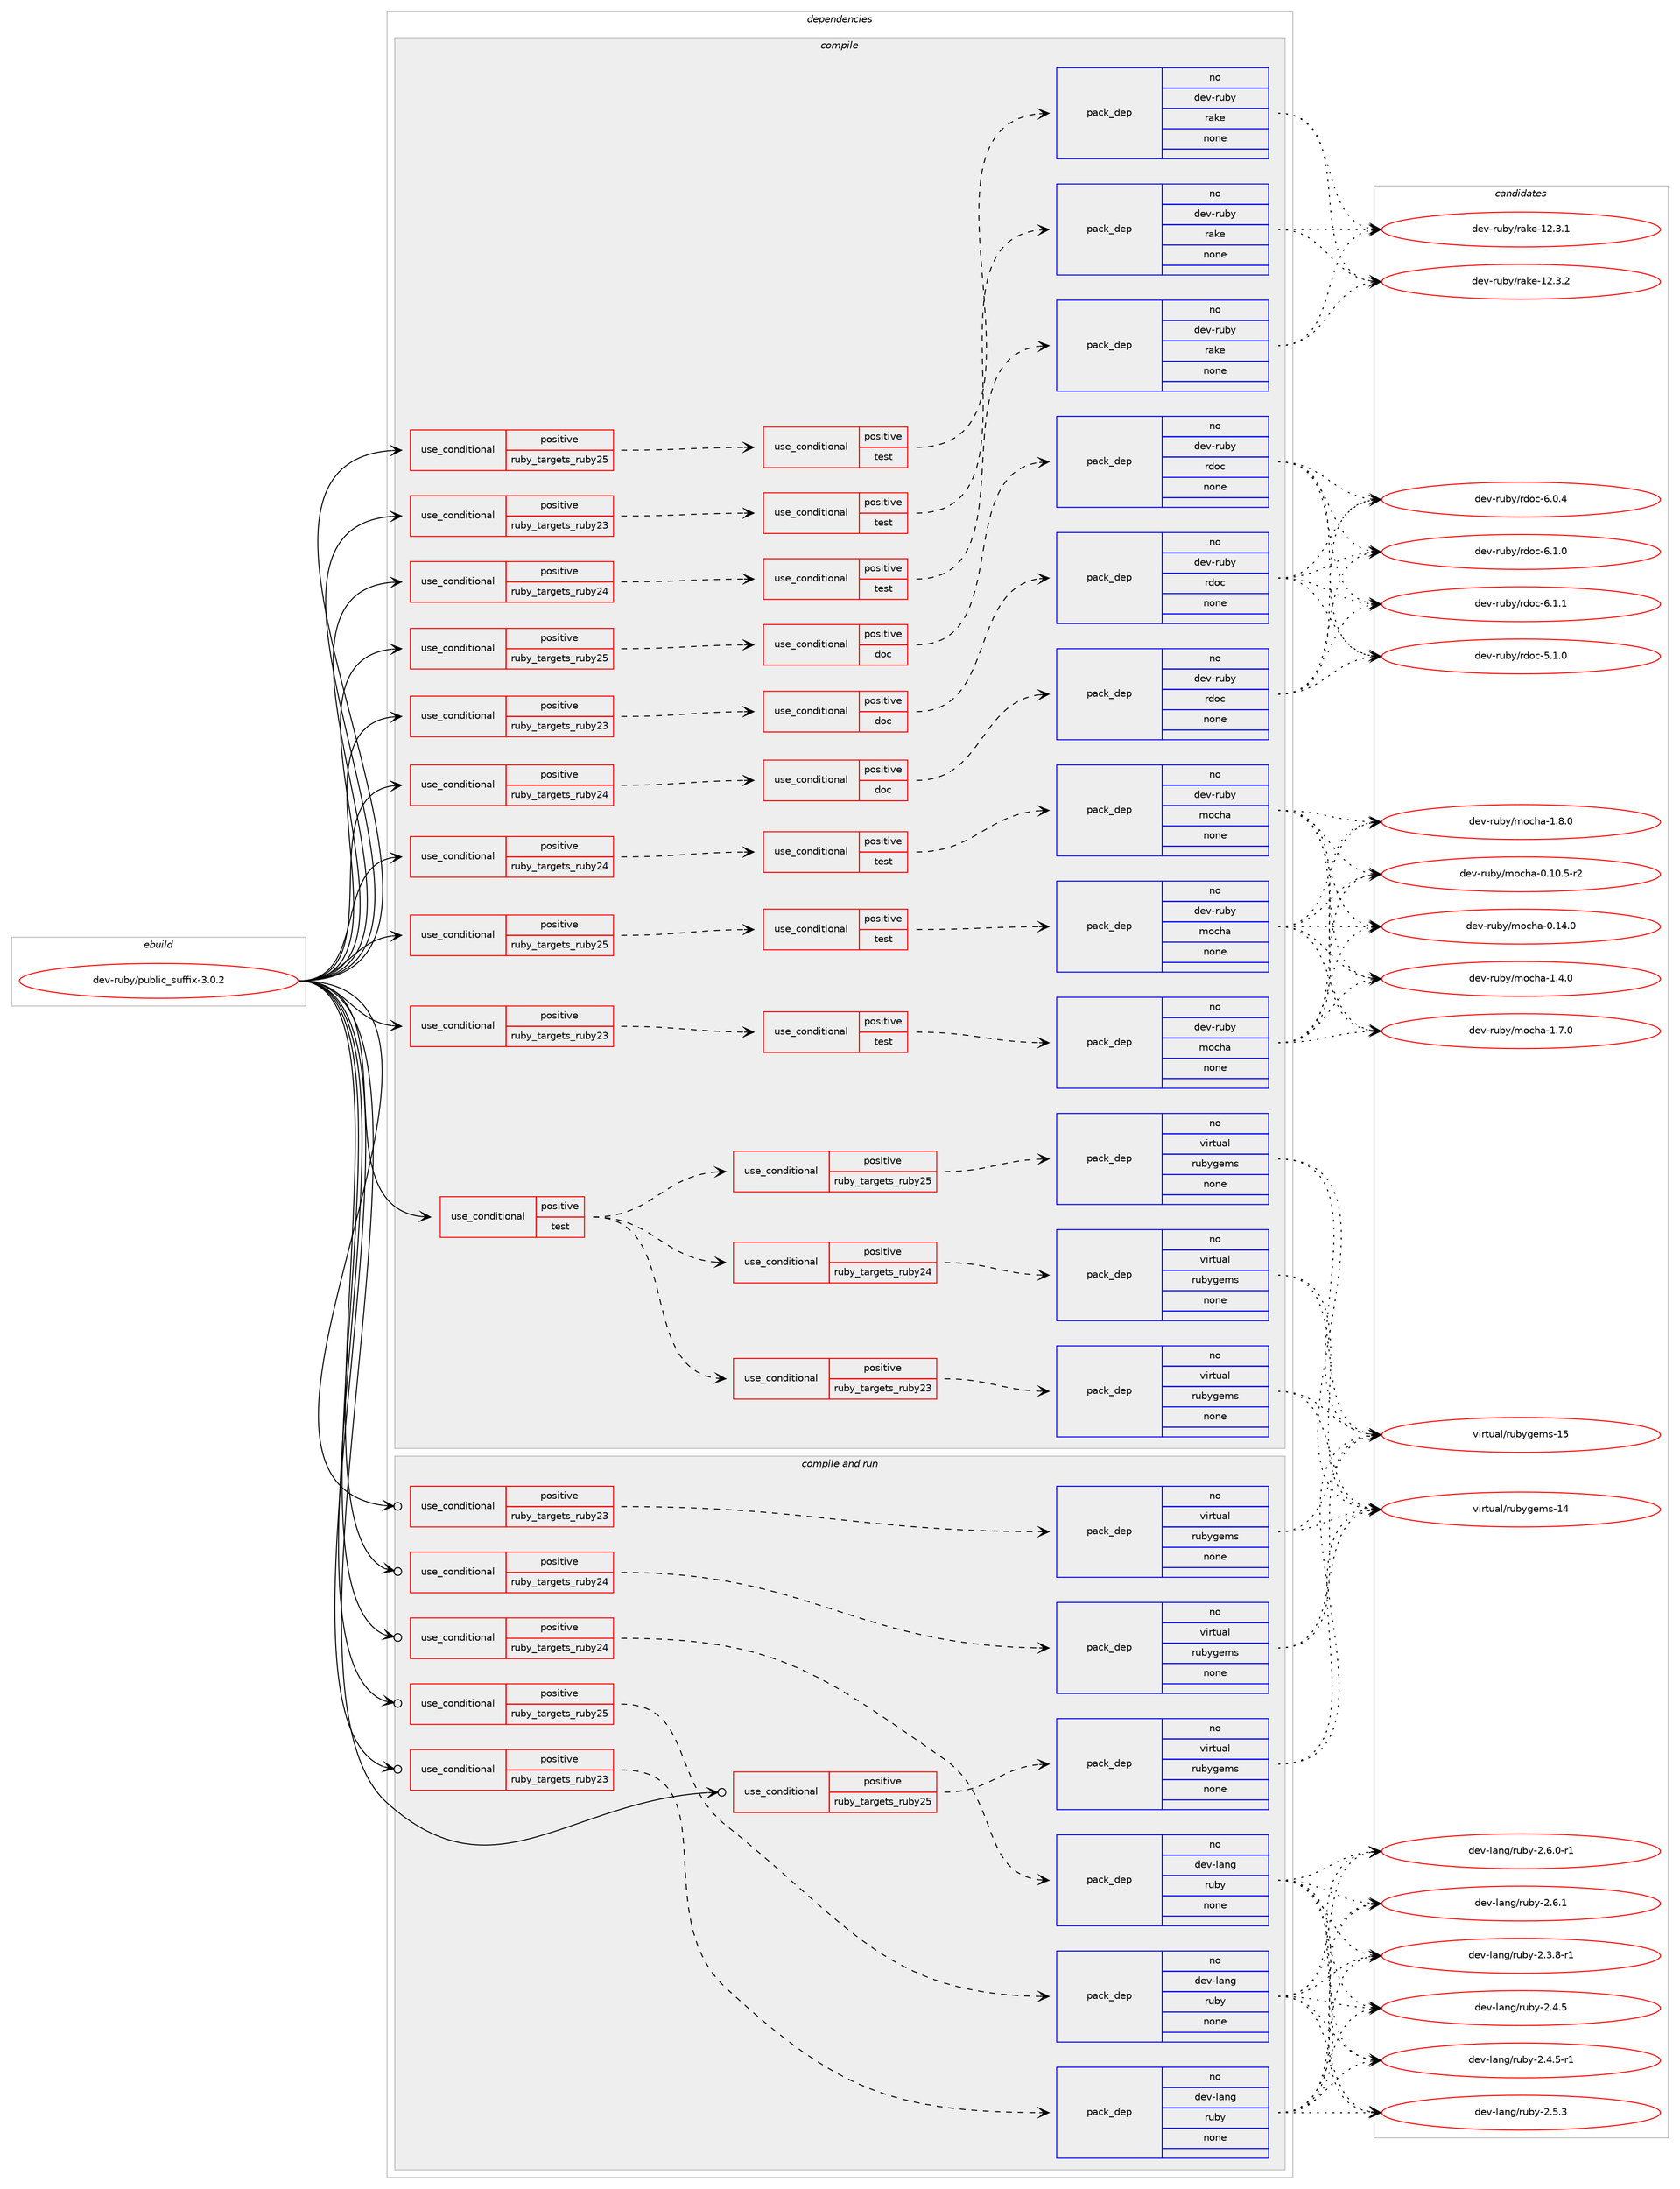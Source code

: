 digraph prolog {

# *************
# Graph options
# *************

newrank=true;
concentrate=true;
compound=true;
graph [rankdir=LR,fontname=Helvetica,fontsize=10,ranksep=1.5];#, ranksep=2.5, nodesep=0.2];
edge  [arrowhead=vee];
node  [fontname=Helvetica,fontsize=10];

# **********
# The ebuild
# **********

subgraph cluster_leftcol {
color=gray;
rank=same;
label=<<i>ebuild</i>>;
id [label="dev-ruby/public_suffix-3.0.2", color=red, width=4, href="../dev-ruby/public_suffix-3.0.2.svg"];
}

# ****************
# The dependencies
# ****************

subgraph cluster_midcol {
color=gray;
label=<<i>dependencies</i>>;
subgraph cluster_compile {
fillcolor="#eeeeee";
style=filled;
label=<<i>compile</i>>;
subgraph cond409983 {
dependency1512632 [label=<<TABLE BORDER="0" CELLBORDER="1" CELLSPACING="0" CELLPADDING="4"><TR><TD ROWSPAN="3" CELLPADDING="10">use_conditional</TD></TR><TR><TD>positive</TD></TR><TR><TD>ruby_targets_ruby23</TD></TR></TABLE>>, shape=none, color=red];
subgraph cond409984 {
dependency1512633 [label=<<TABLE BORDER="0" CELLBORDER="1" CELLSPACING="0" CELLPADDING="4"><TR><TD ROWSPAN="3" CELLPADDING="10">use_conditional</TD></TR><TR><TD>positive</TD></TR><TR><TD>doc</TD></TR></TABLE>>, shape=none, color=red];
subgraph pack1079143 {
dependency1512634 [label=<<TABLE BORDER="0" CELLBORDER="1" CELLSPACING="0" CELLPADDING="4" WIDTH="220"><TR><TD ROWSPAN="6" CELLPADDING="30">pack_dep</TD></TR><TR><TD WIDTH="110">no</TD></TR><TR><TD>dev-ruby</TD></TR><TR><TD>rdoc</TD></TR><TR><TD>none</TD></TR><TR><TD></TD></TR></TABLE>>, shape=none, color=blue];
}
dependency1512633:e -> dependency1512634:w [weight=20,style="dashed",arrowhead="vee"];
}
dependency1512632:e -> dependency1512633:w [weight=20,style="dashed",arrowhead="vee"];
}
id:e -> dependency1512632:w [weight=20,style="solid",arrowhead="vee"];
subgraph cond409985 {
dependency1512635 [label=<<TABLE BORDER="0" CELLBORDER="1" CELLSPACING="0" CELLPADDING="4"><TR><TD ROWSPAN="3" CELLPADDING="10">use_conditional</TD></TR><TR><TD>positive</TD></TR><TR><TD>ruby_targets_ruby23</TD></TR></TABLE>>, shape=none, color=red];
subgraph cond409986 {
dependency1512636 [label=<<TABLE BORDER="0" CELLBORDER="1" CELLSPACING="0" CELLPADDING="4"><TR><TD ROWSPAN="3" CELLPADDING="10">use_conditional</TD></TR><TR><TD>positive</TD></TR><TR><TD>test</TD></TR></TABLE>>, shape=none, color=red];
subgraph pack1079144 {
dependency1512637 [label=<<TABLE BORDER="0" CELLBORDER="1" CELLSPACING="0" CELLPADDING="4" WIDTH="220"><TR><TD ROWSPAN="6" CELLPADDING="30">pack_dep</TD></TR><TR><TD WIDTH="110">no</TD></TR><TR><TD>dev-ruby</TD></TR><TR><TD>mocha</TD></TR><TR><TD>none</TD></TR><TR><TD></TD></TR></TABLE>>, shape=none, color=blue];
}
dependency1512636:e -> dependency1512637:w [weight=20,style="dashed",arrowhead="vee"];
}
dependency1512635:e -> dependency1512636:w [weight=20,style="dashed",arrowhead="vee"];
}
id:e -> dependency1512635:w [weight=20,style="solid",arrowhead="vee"];
subgraph cond409987 {
dependency1512638 [label=<<TABLE BORDER="0" CELLBORDER="1" CELLSPACING="0" CELLPADDING="4"><TR><TD ROWSPAN="3" CELLPADDING="10">use_conditional</TD></TR><TR><TD>positive</TD></TR><TR><TD>ruby_targets_ruby23</TD></TR></TABLE>>, shape=none, color=red];
subgraph cond409988 {
dependency1512639 [label=<<TABLE BORDER="0" CELLBORDER="1" CELLSPACING="0" CELLPADDING="4"><TR><TD ROWSPAN="3" CELLPADDING="10">use_conditional</TD></TR><TR><TD>positive</TD></TR><TR><TD>test</TD></TR></TABLE>>, shape=none, color=red];
subgraph pack1079145 {
dependency1512640 [label=<<TABLE BORDER="0" CELLBORDER="1" CELLSPACING="0" CELLPADDING="4" WIDTH="220"><TR><TD ROWSPAN="6" CELLPADDING="30">pack_dep</TD></TR><TR><TD WIDTH="110">no</TD></TR><TR><TD>dev-ruby</TD></TR><TR><TD>rake</TD></TR><TR><TD>none</TD></TR><TR><TD></TD></TR></TABLE>>, shape=none, color=blue];
}
dependency1512639:e -> dependency1512640:w [weight=20,style="dashed",arrowhead="vee"];
}
dependency1512638:e -> dependency1512639:w [weight=20,style="dashed",arrowhead="vee"];
}
id:e -> dependency1512638:w [weight=20,style="solid",arrowhead="vee"];
subgraph cond409989 {
dependency1512641 [label=<<TABLE BORDER="0" CELLBORDER="1" CELLSPACING="0" CELLPADDING="4"><TR><TD ROWSPAN="3" CELLPADDING="10">use_conditional</TD></TR><TR><TD>positive</TD></TR><TR><TD>ruby_targets_ruby24</TD></TR></TABLE>>, shape=none, color=red];
subgraph cond409990 {
dependency1512642 [label=<<TABLE BORDER="0" CELLBORDER="1" CELLSPACING="0" CELLPADDING="4"><TR><TD ROWSPAN="3" CELLPADDING="10">use_conditional</TD></TR><TR><TD>positive</TD></TR><TR><TD>doc</TD></TR></TABLE>>, shape=none, color=red];
subgraph pack1079146 {
dependency1512643 [label=<<TABLE BORDER="0" CELLBORDER="1" CELLSPACING="0" CELLPADDING="4" WIDTH="220"><TR><TD ROWSPAN="6" CELLPADDING="30">pack_dep</TD></TR><TR><TD WIDTH="110">no</TD></TR><TR><TD>dev-ruby</TD></TR><TR><TD>rdoc</TD></TR><TR><TD>none</TD></TR><TR><TD></TD></TR></TABLE>>, shape=none, color=blue];
}
dependency1512642:e -> dependency1512643:w [weight=20,style="dashed",arrowhead="vee"];
}
dependency1512641:e -> dependency1512642:w [weight=20,style="dashed",arrowhead="vee"];
}
id:e -> dependency1512641:w [weight=20,style="solid",arrowhead="vee"];
subgraph cond409991 {
dependency1512644 [label=<<TABLE BORDER="0" CELLBORDER="1" CELLSPACING="0" CELLPADDING="4"><TR><TD ROWSPAN="3" CELLPADDING="10">use_conditional</TD></TR><TR><TD>positive</TD></TR><TR><TD>ruby_targets_ruby24</TD></TR></TABLE>>, shape=none, color=red];
subgraph cond409992 {
dependency1512645 [label=<<TABLE BORDER="0" CELLBORDER="1" CELLSPACING="0" CELLPADDING="4"><TR><TD ROWSPAN="3" CELLPADDING="10">use_conditional</TD></TR><TR><TD>positive</TD></TR><TR><TD>test</TD></TR></TABLE>>, shape=none, color=red];
subgraph pack1079147 {
dependency1512646 [label=<<TABLE BORDER="0" CELLBORDER="1" CELLSPACING="0" CELLPADDING="4" WIDTH="220"><TR><TD ROWSPAN="6" CELLPADDING="30">pack_dep</TD></TR><TR><TD WIDTH="110">no</TD></TR><TR><TD>dev-ruby</TD></TR><TR><TD>mocha</TD></TR><TR><TD>none</TD></TR><TR><TD></TD></TR></TABLE>>, shape=none, color=blue];
}
dependency1512645:e -> dependency1512646:w [weight=20,style="dashed",arrowhead="vee"];
}
dependency1512644:e -> dependency1512645:w [weight=20,style="dashed",arrowhead="vee"];
}
id:e -> dependency1512644:w [weight=20,style="solid",arrowhead="vee"];
subgraph cond409993 {
dependency1512647 [label=<<TABLE BORDER="0" CELLBORDER="1" CELLSPACING="0" CELLPADDING="4"><TR><TD ROWSPAN="3" CELLPADDING="10">use_conditional</TD></TR><TR><TD>positive</TD></TR><TR><TD>ruby_targets_ruby24</TD></TR></TABLE>>, shape=none, color=red];
subgraph cond409994 {
dependency1512648 [label=<<TABLE BORDER="0" CELLBORDER="1" CELLSPACING="0" CELLPADDING="4"><TR><TD ROWSPAN="3" CELLPADDING="10">use_conditional</TD></TR><TR><TD>positive</TD></TR><TR><TD>test</TD></TR></TABLE>>, shape=none, color=red];
subgraph pack1079148 {
dependency1512649 [label=<<TABLE BORDER="0" CELLBORDER="1" CELLSPACING="0" CELLPADDING="4" WIDTH="220"><TR><TD ROWSPAN="6" CELLPADDING="30">pack_dep</TD></TR><TR><TD WIDTH="110">no</TD></TR><TR><TD>dev-ruby</TD></TR><TR><TD>rake</TD></TR><TR><TD>none</TD></TR><TR><TD></TD></TR></TABLE>>, shape=none, color=blue];
}
dependency1512648:e -> dependency1512649:w [weight=20,style="dashed",arrowhead="vee"];
}
dependency1512647:e -> dependency1512648:w [weight=20,style="dashed",arrowhead="vee"];
}
id:e -> dependency1512647:w [weight=20,style="solid",arrowhead="vee"];
subgraph cond409995 {
dependency1512650 [label=<<TABLE BORDER="0" CELLBORDER="1" CELLSPACING="0" CELLPADDING="4"><TR><TD ROWSPAN="3" CELLPADDING="10">use_conditional</TD></TR><TR><TD>positive</TD></TR><TR><TD>ruby_targets_ruby25</TD></TR></TABLE>>, shape=none, color=red];
subgraph cond409996 {
dependency1512651 [label=<<TABLE BORDER="0" CELLBORDER="1" CELLSPACING="0" CELLPADDING="4"><TR><TD ROWSPAN="3" CELLPADDING="10">use_conditional</TD></TR><TR><TD>positive</TD></TR><TR><TD>doc</TD></TR></TABLE>>, shape=none, color=red];
subgraph pack1079149 {
dependency1512652 [label=<<TABLE BORDER="0" CELLBORDER="1" CELLSPACING="0" CELLPADDING="4" WIDTH="220"><TR><TD ROWSPAN="6" CELLPADDING="30">pack_dep</TD></TR><TR><TD WIDTH="110">no</TD></TR><TR><TD>dev-ruby</TD></TR><TR><TD>rdoc</TD></TR><TR><TD>none</TD></TR><TR><TD></TD></TR></TABLE>>, shape=none, color=blue];
}
dependency1512651:e -> dependency1512652:w [weight=20,style="dashed",arrowhead="vee"];
}
dependency1512650:e -> dependency1512651:w [weight=20,style="dashed",arrowhead="vee"];
}
id:e -> dependency1512650:w [weight=20,style="solid",arrowhead="vee"];
subgraph cond409997 {
dependency1512653 [label=<<TABLE BORDER="0" CELLBORDER="1" CELLSPACING="0" CELLPADDING="4"><TR><TD ROWSPAN="3" CELLPADDING="10">use_conditional</TD></TR><TR><TD>positive</TD></TR><TR><TD>ruby_targets_ruby25</TD></TR></TABLE>>, shape=none, color=red];
subgraph cond409998 {
dependency1512654 [label=<<TABLE BORDER="0" CELLBORDER="1" CELLSPACING="0" CELLPADDING="4"><TR><TD ROWSPAN="3" CELLPADDING="10">use_conditional</TD></TR><TR><TD>positive</TD></TR><TR><TD>test</TD></TR></TABLE>>, shape=none, color=red];
subgraph pack1079150 {
dependency1512655 [label=<<TABLE BORDER="0" CELLBORDER="1" CELLSPACING="0" CELLPADDING="4" WIDTH="220"><TR><TD ROWSPAN="6" CELLPADDING="30">pack_dep</TD></TR><TR><TD WIDTH="110">no</TD></TR><TR><TD>dev-ruby</TD></TR><TR><TD>mocha</TD></TR><TR><TD>none</TD></TR><TR><TD></TD></TR></TABLE>>, shape=none, color=blue];
}
dependency1512654:e -> dependency1512655:w [weight=20,style="dashed",arrowhead="vee"];
}
dependency1512653:e -> dependency1512654:w [weight=20,style="dashed",arrowhead="vee"];
}
id:e -> dependency1512653:w [weight=20,style="solid",arrowhead="vee"];
subgraph cond409999 {
dependency1512656 [label=<<TABLE BORDER="0" CELLBORDER="1" CELLSPACING="0" CELLPADDING="4"><TR><TD ROWSPAN="3" CELLPADDING="10">use_conditional</TD></TR><TR><TD>positive</TD></TR><TR><TD>ruby_targets_ruby25</TD></TR></TABLE>>, shape=none, color=red];
subgraph cond410000 {
dependency1512657 [label=<<TABLE BORDER="0" CELLBORDER="1" CELLSPACING="0" CELLPADDING="4"><TR><TD ROWSPAN="3" CELLPADDING="10">use_conditional</TD></TR><TR><TD>positive</TD></TR><TR><TD>test</TD></TR></TABLE>>, shape=none, color=red];
subgraph pack1079151 {
dependency1512658 [label=<<TABLE BORDER="0" CELLBORDER="1" CELLSPACING="0" CELLPADDING="4" WIDTH="220"><TR><TD ROWSPAN="6" CELLPADDING="30">pack_dep</TD></TR><TR><TD WIDTH="110">no</TD></TR><TR><TD>dev-ruby</TD></TR><TR><TD>rake</TD></TR><TR><TD>none</TD></TR><TR><TD></TD></TR></TABLE>>, shape=none, color=blue];
}
dependency1512657:e -> dependency1512658:w [weight=20,style="dashed",arrowhead="vee"];
}
dependency1512656:e -> dependency1512657:w [weight=20,style="dashed",arrowhead="vee"];
}
id:e -> dependency1512656:w [weight=20,style="solid",arrowhead="vee"];
subgraph cond410001 {
dependency1512659 [label=<<TABLE BORDER="0" CELLBORDER="1" CELLSPACING="0" CELLPADDING="4"><TR><TD ROWSPAN="3" CELLPADDING="10">use_conditional</TD></TR><TR><TD>positive</TD></TR><TR><TD>test</TD></TR></TABLE>>, shape=none, color=red];
subgraph cond410002 {
dependency1512660 [label=<<TABLE BORDER="0" CELLBORDER="1" CELLSPACING="0" CELLPADDING="4"><TR><TD ROWSPAN="3" CELLPADDING="10">use_conditional</TD></TR><TR><TD>positive</TD></TR><TR><TD>ruby_targets_ruby23</TD></TR></TABLE>>, shape=none, color=red];
subgraph pack1079152 {
dependency1512661 [label=<<TABLE BORDER="0" CELLBORDER="1" CELLSPACING="0" CELLPADDING="4" WIDTH="220"><TR><TD ROWSPAN="6" CELLPADDING="30">pack_dep</TD></TR><TR><TD WIDTH="110">no</TD></TR><TR><TD>virtual</TD></TR><TR><TD>rubygems</TD></TR><TR><TD>none</TD></TR><TR><TD></TD></TR></TABLE>>, shape=none, color=blue];
}
dependency1512660:e -> dependency1512661:w [weight=20,style="dashed",arrowhead="vee"];
}
dependency1512659:e -> dependency1512660:w [weight=20,style="dashed",arrowhead="vee"];
subgraph cond410003 {
dependency1512662 [label=<<TABLE BORDER="0" CELLBORDER="1" CELLSPACING="0" CELLPADDING="4"><TR><TD ROWSPAN="3" CELLPADDING="10">use_conditional</TD></TR><TR><TD>positive</TD></TR><TR><TD>ruby_targets_ruby24</TD></TR></TABLE>>, shape=none, color=red];
subgraph pack1079153 {
dependency1512663 [label=<<TABLE BORDER="0" CELLBORDER="1" CELLSPACING="0" CELLPADDING="4" WIDTH="220"><TR><TD ROWSPAN="6" CELLPADDING="30">pack_dep</TD></TR><TR><TD WIDTH="110">no</TD></TR><TR><TD>virtual</TD></TR><TR><TD>rubygems</TD></TR><TR><TD>none</TD></TR><TR><TD></TD></TR></TABLE>>, shape=none, color=blue];
}
dependency1512662:e -> dependency1512663:w [weight=20,style="dashed",arrowhead="vee"];
}
dependency1512659:e -> dependency1512662:w [weight=20,style="dashed",arrowhead="vee"];
subgraph cond410004 {
dependency1512664 [label=<<TABLE BORDER="0" CELLBORDER="1" CELLSPACING="0" CELLPADDING="4"><TR><TD ROWSPAN="3" CELLPADDING="10">use_conditional</TD></TR><TR><TD>positive</TD></TR><TR><TD>ruby_targets_ruby25</TD></TR></TABLE>>, shape=none, color=red];
subgraph pack1079154 {
dependency1512665 [label=<<TABLE BORDER="0" CELLBORDER="1" CELLSPACING="0" CELLPADDING="4" WIDTH="220"><TR><TD ROWSPAN="6" CELLPADDING="30">pack_dep</TD></TR><TR><TD WIDTH="110">no</TD></TR><TR><TD>virtual</TD></TR><TR><TD>rubygems</TD></TR><TR><TD>none</TD></TR><TR><TD></TD></TR></TABLE>>, shape=none, color=blue];
}
dependency1512664:e -> dependency1512665:w [weight=20,style="dashed",arrowhead="vee"];
}
dependency1512659:e -> dependency1512664:w [weight=20,style="dashed",arrowhead="vee"];
}
id:e -> dependency1512659:w [weight=20,style="solid",arrowhead="vee"];
}
subgraph cluster_compileandrun {
fillcolor="#eeeeee";
style=filled;
label=<<i>compile and run</i>>;
subgraph cond410005 {
dependency1512666 [label=<<TABLE BORDER="0" CELLBORDER="1" CELLSPACING="0" CELLPADDING="4"><TR><TD ROWSPAN="3" CELLPADDING="10">use_conditional</TD></TR><TR><TD>positive</TD></TR><TR><TD>ruby_targets_ruby23</TD></TR></TABLE>>, shape=none, color=red];
subgraph pack1079155 {
dependency1512667 [label=<<TABLE BORDER="0" CELLBORDER="1" CELLSPACING="0" CELLPADDING="4" WIDTH="220"><TR><TD ROWSPAN="6" CELLPADDING="30">pack_dep</TD></TR><TR><TD WIDTH="110">no</TD></TR><TR><TD>dev-lang</TD></TR><TR><TD>ruby</TD></TR><TR><TD>none</TD></TR><TR><TD></TD></TR></TABLE>>, shape=none, color=blue];
}
dependency1512666:e -> dependency1512667:w [weight=20,style="dashed",arrowhead="vee"];
}
id:e -> dependency1512666:w [weight=20,style="solid",arrowhead="odotvee"];
subgraph cond410006 {
dependency1512668 [label=<<TABLE BORDER="0" CELLBORDER="1" CELLSPACING="0" CELLPADDING="4"><TR><TD ROWSPAN="3" CELLPADDING="10">use_conditional</TD></TR><TR><TD>positive</TD></TR><TR><TD>ruby_targets_ruby23</TD></TR></TABLE>>, shape=none, color=red];
subgraph pack1079156 {
dependency1512669 [label=<<TABLE BORDER="0" CELLBORDER="1" CELLSPACING="0" CELLPADDING="4" WIDTH="220"><TR><TD ROWSPAN="6" CELLPADDING="30">pack_dep</TD></TR><TR><TD WIDTH="110">no</TD></TR><TR><TD>virtual</TD></TR><TR><TD>rubygems</TD></TR><TR><TD>none</TD></TR><TR><TD></TD></TR></TABLE>>, shape=none, color=blue];
}
dependency1512668:e -> dependency1512669:w [weight=20,style="dashed",arrowhead="vee"];
}
id:e -> dependency1512668:w [weight=20,style="solid",arrowhead="odotvee"];
subgraph cond410007 {
dependency1512670 [label=<<TABLE BORDER="0" CELLBORDER="1" CELLSPACING="0" CELLPADDING="4"><TR><TD ROWSPAN="3" CELLPADDING="10">use_conditional</TD></TR><TR><TD>positive</TD></TR><TR><TD>ruby_targets_ruby24</TD></TR></TABLE>>, shape=none, color=red];
subgraph pack1079157 {
dependency1512671 [label=<<TABLE BORDER="0" CELLBORDER="1" CELLSPACING="0" CELLPADDING="4" WIDTH="220"><TR><TD ROWSPAN="6" CELLPADDING="30">pack_dep</TD></TR><TR><TD WIDTH="110">no</TD></TR><TR><TD>dev-lang</TD></TR><TR><TD>ruby</TD></TR><TR><TD>none</TD></TR><TR><TD></TD></TR></TABLE>>, shape=none, color=blue];
}
dependency1512670:e -> dependency1512671:w [weight=20,style="dashed",arrowhead="vee"];
}
id:e -> dependency1512670:w [weight=20,style="solid",arrowhead="odotvee"];
subgraph cond410008 {
dependency1512672 [label=<<TABLE BORDER="0" CELLBORDER="1" CELLSPACING="0" CELLPADDING="4"><TR><TD ROWSPAN="3" CELLPADDING="10">use_conditional</TD></TR><TR><TD>positive</TD></TR><TR><TD>ruby_targets_ruby24</TD></TR></TABLE>>, shape=none, color=red];
subgraph pack1079158 {
dependency1512673 [label=<<TABLE BORDER="0" CELLBORDER="1" CELLSPACING="0" CELLPADDING="4" WIDTH="220"><TR><TD ROWSPAN="6" CELLPADDING="30">pack_dep</TD></TR><TR><TD WIDTH="110">no</TD></TR><TR><TD>virtual</TD></TR><TR><TD>rubygems</TD></TR><TR><TD>none</TD></TR><TR><TD></TD></TR></TABLE>>, shape=none, color=blue];
}
dependency1512672:e -> dependency1512673:w [weight=20,style="dashed",arrowhead="vee"];
}
id:e -> dependency1512672:w [weight=20,style="solid",arrowhead="odotvee"];
subgraph cond410009 {
dependency1512674 [label=<<TABLE BORDER="0" CELLBORDER="1" CELLSPACING="0" CELLPADDING="4"><TR><TD ROWSPAN="3" CELLPADDING="10">use_conditional</TD></TR><TR><TD>positive</TD></TR><TR><TD>ruby_targets_ruby25</TD></TR></TABLE>>, shape=none, color=red];
subgraph pack1079159 {
dependency1512675 [label=<<TABLE BORDER="0" CELLBORDER="1" CELLSPACING="0" CELLPADDING="4" WIDTH="220"><TR><TD ROWSPAN="6" CELLPADDING="30">pack_dep</TD></TR><TR><TD WIDTH="110">no</TD></TR><TR><TD>dev-lang</TD></TR><TR><TD>ruby</TD></TR><TR><TD>none</TD></TR><TR><TD></TD></TR></TABLE>>, shape=none, color=blue];
}
dependency1512674:e -> dependency1512675:w [weight=20,style="dashed",arrowhead="vee"];
}
id:e -> dependency1512674:w [weight=20,style="solid",arrowhead="odotvee"];
subgraph cond410010 {
dependency1512676 [label=<<TABLE BORDER="0" CELLBORDER="1" CELLSPACING="0" CELLPADDING="4"><TR><TD ROWSPAN="3" CELLPADDING="10">use_conditional</TD></TR><TR><TD>positive</TD></TR><TR><TD>ruby_targets_ruby25</TD></TR></TABLE>>, shape=none, color=red];
subgraph pack1079160 {
dependency1512677 [label=<<TABLE BORDER="0" CELLBORDER="1" CELLSPACING="0" CELLPADDING="4" WIDTH="220"><TR><TD ROWSPAN="6" CELLPADDING="30">pack_dep</TD></TR><TR><TD WIDTH="110">no</TD></TR><TR><TD>virtual</TD></TR><TR><TD>rubygems</TD></TR><TR><TD>none</TD></TR><TR><TD></TD></TR></TABLE>>, shape=none, color=blue];
}
dependency1512676:e -> dependency1512677:w [weight=20,style="dashed",arrowhead="vee"];
}
id:e -> dependency1512676:w [weight=20,style="solid",arrowhead="odotvee"];
}
subgraph cluster_run {
fillcolor="#eeeeee";
style=filled;
label=<<i>run</i>>;
}
}

# **************
# The candidates
# **************

subgraph cluster_choices {
rank=same;
color=gray;
label=<<i>candidates</i>>;

subgraph choice1079143 {
color=black;
nodesep=1;
choice10010111845114117981214711410011199455346494648 [label="dev-ruby/rdoc-5.1.0", color=red, width=4,href="../dev-ruby/rdoc-5.1.0.svg"];
choice10010111845114117981214711410011199455446484652 [label="dev-ruby/rdoc-6.0.4", color=red, width=4,href="../dev-ruby/rdoc-6.0.4.svg"];
choice10010111845114117981214711410011199455446494648 [label="dev-ruby/rdoc-6.1.0", color=red, width=4,href="../dev-ruby/rdoc-6.1.0.svg"];
choice10010111845114117981214711410011199455446494649 [label="dev-ruby/rdoc-6.1.1", color=red, width=4,href="../dev-ruby/rdoc-6.1.1.svg"];
dependency1512634:e -> choice10010111845114117981214711410011199455346494648:w [style=dotted,weight="100"];
dependency1512634:e -> choice10010111845114117981214711410011199455446484652:w [style=dotted,weight="100"];
dependency1512634:e -> choice10010111845114117981214711410011199455446494648:w [style=dotted,weight="100"];
dependency1512634:e -> choice10010111845114117981214711410011199455446494649:w [style=dotted,weight="100"];
}
subgraph choice1079144 {
color=black;
nodesep=1;
choice1001011184511411798121471091119910497454846494846534511450 [label="dev-ruby/mocha-0.10.5-r2", color=red, width=4,href="../dev-ruby/mocha-0.10.5-r2.svg"];
choice100101118451141179812147109111991049745484649524648 [label="dev-ruby/mocha-0.14.0", color=red, width=4,href="../dev-ruby/mocha-0.14.0.svg"];
choice1001011184511411798121471091119910497454946524648 [label="dev-ruby/mocha-1.4.0", color=red, width=4,href="../dev-ruby/mocha-1.4.0.svg"];
choice1001011184511411798121471091119910497454946554648 [label="dev-ruby/mocha-1.7.0", color=red, width=4,href="../dev-ruby/mocha-1.7.0.svg"];
choice1001011184511411798121471091119910497454946564648 [label="dev-ruby/mocha-1.8.0", color=red, width=4,href="../dev-ruby/mocha-1.8.0.svg"];
dependency1512637:e -> choice1001011184511411798121471091119910497454846494846534511450:w [style=dotted,weight="100"];
dependency1512637:e -> choice100101118451141179812147109111991049745484649524648:w [style=dotted,weight="100"];
dependency1512637:e -> choice1001011184511411798121471091119910497454946524648:w [style=dotted,weight="100"];
dependency1512637:e -> choice1001011184511411798121471091119910497454946554648:w [style=dotted,weight="100"];
dependency1512637:e -> choice1001011184511411798121471091119910497454946564648:w [style=dotted,weight="100"];
}
subgraph choice1079145 {
color=black;
nodesep=1;
choice1001011184511411798121471149710710145495046514649 [label="dev-ruby/rake-12.3.1", color=red, width=4,href="../dev-ruby/rake-12.3.1.svg"];
choice1001011184511411798121471149710710145495046514650 [label="dev-ruby/rake-12.3.2", color=red, width=4,href="../dev-ruby/rake-12.3.2.svg"];
dependency1512640:e -> choice1001011184511411798121471149710710145495046514649:w [style=dotted,weight="100"];
dependency1512640:e -> choice1001011184511411798121471149710710145495046514650:w [style=dotted,weight="100"];
}
subgraph choice1079146 {
color=black;
nodesep=1;
choice10010111845114117981214711410011199455346494648 [label="dev-ruby/rdoc-5.1.0", color=red, width=4,href="../dev-ruby/rdoc-5.1.0.svg"];
choice10010111845114117981214711410011199455446484652 [label="dev-ruby/rdoc-6.0.4", color=red, width=4,href="../dev-ruby/rdoc-6.0.4.svg"];
choice10010111845114117981214711410011199455446494648 [label="dev-ruby/rdoc-6.1.0", color=red, width=4,href="../dev-ruby/rdoc-6.1.0.svg"];
choice10010111845114117981214711410011199455446494649 [label="dev-ruby/rdoc-6.1.1", color=red, width=4,href="../dev-ruby/rdoc-6.1.1.svg"];
dependency1512643:e -> choice10010111845114117981214711410011199455346494648:w [style=dotted,weight="100"];
dependency1512643:e -> choice10010111845114117981214711410011199455446484652:w [style=dotted,weight="100"];
dependency1512643:e -> choice10010111845114117981214711410011199455446494648:w [style=dotted,weight="100"];
dependency1512643:e -> choice10010111845114117981214711410011199455446494649:w [style=dotted,weight="100"];
}
subgraph choice1079147 {
color=black;
nodesep=1;
choice1001011184511411798121471091119910497454846494846534511450 [label="dev-ruby/mocha-0.10.5-r2", color=red, width=4,href="../dev-ruby/mocha-0.10.5-r2.svg"];
choice100101118451141179812147109111991049745484649524648 [label="dev-ruby/mocha-0.14.0", color=red, width=4,href="../dev-ruby/mocha-0.14.0.svg"];
choice1001011184511411798121471091119910497454946524648 [label="dev-ruby/mocha-1.4.0", color=red, width=4,href="../dev-ruby/mocha-1.4.0.svg"];
choice1001011184511411798121471091119910497454946554648 [label="dev-ruby/mocha-1.7.0", color=red, width=4,href="../dev-ruby/mocha-1.7.0.svg"];
choice1001011184511411798121471091119910497454946564648 [label="dev-ruby/mocha-1.8.0", color=red, width=4,href="../dev-ruby/mocha-1.8.0.svg"];
dependency1512646:e -> choice1001011184511411798121471091119910497454846494846534511450:w [style=dotted,weight="100"];
dependency1512646:e -> choice100101118451141179812147109111991049745484649524648:w [style=dotted,weight="100"];
dependency1512646:e -> choice1001011184511411798121471091119910497454946524648:w [style=dotted,weight="100"];
dependency1512646:e -> choice1001011184511411798121471091119910497454946554648:w [style=dotted,weight="100"];
dependency1512646:e -> choice1001011184511411798121471091119910497454946564648:w [style=dotted,weight="100"];
}
subgraph choice1079148 {
color=black;
nodesep=1;
choice1001011184511411798121471149710710145495046514649 [label="dev-ruby/rake-12.3.1", color=red, width=4,href="../dev-ruby/rake-12.3.1.svg"];
choice1001011184511411798121471149710710145495046514650 [label="dev-ruby/rake-12.3.2", color=red, width=4,href="../dev-ruby/rake-12.3.2.svg"];
dependency1512649:e -> choice1001011184511411798121471149710710145495046514649:w [style=dotted,weight="100"];
dependency1512649:e -> choice1001011184511411798121471149710710145495046514650:w [style=dotted,weight="100"];
}
subgraph choice1079149 {
color=black;
nodesep=1;
choice10010111845114117981214711410011199455346494648 [label="dev-ruby/rdoc-5.1.0", color=red, width=4,href="../dev-ruby/rdoc-5.1.0.svg"];
choice10010111845114117981214711410011199455446484652 [label="dev-ruby/rdoc-6.0.4", color=red, width=4,href="../dev-ruby/rdoc-6.0.4.svg"];
choice10010111845114117981214711410011199455446494648 [label="dev-ruby/rdoc-6.1.0", color=red, width=4,href="../dev-ruby/rdoc-6.1.0.svg"];
choice10010111845114117981214711410011199455446494649 [label="dev-ruby/rdoc-6.1.1", color=red, width=4,href="../dev-ruby/rdoc-6.1.1.svg"];
dependency1512652:e -> choice10010111845114117981214711410011199455346494648:w [style=dotted,weight="100"];
dependency1512652:e -> choice10010111845114117981214711410011199455446484652:w [style=dotted,weight="100"];
dependency1512652:e -> choice10010111845114117981214711410011199455446494648:w [style=dotted,weight="100"];
dependency1512652:e -> choice10010111845114117981214711410011199455446494649:w [style=dotted,weight="100"];
}
subgraph choice1079150 {
color=black;
nodesep=1;
choice1001011184511411798121471091119910497454846494846534511450 [label="dev-ruby/mocha-0.10.5-r2", color=red, width=4,href="../dev-ruby/mocha-0.10.5-r2.svg"];
choice100101118451141179812147109111991049745484649524648 [label="dev-ruby/mocha-0.14.0", color=red, width=4,href="../dev-ruby/mocha-0.14.0.svg"];
choice1001011184511411798121471091119910497454946524648 [label="dev-ruby/mocha-1.4.0", color=red, width=4,href="../dev-ruby/mocha-1.4.0.svg"];
choice1001011184511411798121471091119910497454946554648 [label="dev-ruby/mocha-1.7.0", color=red, width=4,href="../dev-ruby/mocha-1.7.0.svg"];
choice1001011184511411798121471091119910497454946564648 [label="dev-ruby/mocha-1.8.0", color=red, width=4,href="../dev-ruby/mocha-1.8.0.svg"];
dependency1512655:e -> choice1001011184511411798121471091119910497454846494846534511450:w [style=dotted,weight="100"];
dependency1512655:e -> choice100101118451141179812147109111991049745484649524648:w [style=dotted,weight="100"];
dependency1512655:e -> choice1001011184511411798121471091119910497454946524648:w [style=dotted,weight="100"];
dependency1512655:e -> choice1001011184511411798121471091119910497454946554648:w [style=dotted,weight="100"];
dependency1512655:e -> choice1001011184511411798121471091119910497454946564648:w [style=dotted,weight="100"];
}
subgraph choice1079151 {
color=black;
nodesep=1;
choice1001011184511411798121471149710710145495046514649 [label="dev-ruby/rake-12.3.1", color=red, width=4,href="../dev-ruby/rake-12.3.1.svg"];
choice1001011184511411798121471149710710145495046514650 [label="dev-ruby/rake-12.3.2", color=red, width=4,href="../dev-ruby/rake-12.3.2.svg"];
dependency1512658:e -> choice1001011184511411798121471149710710145495046514649:w [style=dotted,weight="100"];
dependency1512658:e -> choice1001011184511411798121471149710710145495046514650:w [style=dotted,weight="100"];
}
subgraph choice1079152 {
color=black;
nodesep=1;
choice118105114116117971084711411798121103101109115454952 [label="virtual/rubygems-14", color=red, width=4,href="../virtual/rubygems-14.svg"];
choice118105114116117971084711411798121103101109115454953 [label="virtual/rubygems-15", color=red, width=4,href="../virtual/rubygems-15.svg"];
dependency1512661:e -> choice118105114116117971084711411798121103101109115454952:w [style=dotted,weight="100"];
dependency1512661:e -> choice118105114116117971084711411798121103101109115454953:w [style=dotted,weight="100"];
}
subgraph choice1079153 {
color=black;
nodesep=1;
choice118105114116117971084711411798121103101109115454952 [label="virtual/rubygems-14", color=red, width=4,href="../virtual/rubygems-14.svg"];
choice118105114116117971084711411798121103101109115454953 [label="virtual/rubygems-15", color=red, width=4,href="../virtual/rubygems-15.svg"];
dependency1512663:e -> choice118105114116117971084711411798121103101109115454952:w [style=dotted,weight="100"];
dependency1512663:e -> choice118105114116117971084711411798121103101109115454953:w [style=dotted,weight="100"];
}
subgraph choice1079154 {
color=black;
nodesep=1;
choice118105114116117971084711411798121103101109115454952 [label="virtual/rubygems-14", color=red, width=4,href="../virtual/rubygems-14.svg"];
choice118105114116117971084711411798121103101109115454953 [label="virtual/rubygems-15", color=red, width=4,href="../virtual/rubygems-15.svg"];
dependency1512665:e -> choice118105114116117971084711411798121103101109115454952:w [style=dotted,weight="100"];
dependency1512665:e -> choice118105114116117971084711411798121103101109115454953:w [style=dotted,weight="100"];
}
subgraph choice1079155 {
color=black;
nodesep=1;
choice100101118451089711010347114117981214550465146564511449 [label="dev-lang/ruby-2.3.8-r1", color=red, width=4,href="../dev-lang/ruby-2.3.8-r1.svg"];
choice10010111845108971101034711411798121455046524653 [label="dev-lang/ruby-2.4.5", color=red, width=4,href="../dev-lang/ruby-2.4.5.svg"];
choice100101118451089711010347114117981214550465246534511449 [label="dev-lang/ruby-2.4.5-r1", color=red, width=4,href="../dev-lang/ruby-2.4.5-r1.svg"];
choice10010111845108971101034711411798121455046534651 [label="dev-lang/ruby-2.5.3", color=red, width=4,href="../dev-lang/ruby-2.5.3.svg"];
choice100101118451089711010347114117981214550465446484511449 [label="dev-lang/ruby-2.6.0-r1", color=red, width=4,href="../dev-lang/ruby-2.6.0-r1.svg"];
choice10010111845108971101034711411798121455046544649 [label="dev-lang/ruby-2.6.1", color=red, width=4,href="../dev-lang/ruby-2.6.1.svg"];
dependency1512667:e -> choice100101118451089711010347114117981214550465146564511449:w [style=dotted,weight="100"];
dependency1512667:e -> choice10010111845108971101034711411798121455046524653:w [style=dotted,weight="100"];
dependency1512667:e -> choice100101118451089711010347114117981214550465246534511449:w [style=dotted,weight="100"];
dependency1512667:e -> choice10010111845108971101034711411798121455046534651:w [style=dotted,weight="100"];
dependency1512667:e -> choice100101118451089711010347114117981214550465446484511449:w [style=dotted,weight="100"];
dependency1512667:e -> choice10010111845108971101034711411798121455046544649:w [style=dotted,weight="100"];
}
subgraph choice1079156 {
color=black;
nodesep=1;
choice118105114116117971084711411798121103101109115454952 [label="virtual/rubygems-14", color=red, width=4,href="../virtual/rubygems-14.svg"];
choice118105114116117971084711411798121103101109115454953 [label="virtual/rubygems-15", color=red, width=4,href="../virtual/rubygems-15.svg"];
dependency1512669:e -> choice118105114116117971084711411798121103101109115454952:w [style=dotted,weight="100"];
dependency1512669:e -> choice118105114116117971084711411798121103101109115454953:w [style=dotted,weight="100"];
}
subgraph choice1079157 {
color=black;
nodesep=1;
choice100101118451089711010347114117981214550465146564511449 [label="dev-lang/ruby-2.3.8-r1", color=red, width=4,href="../dev-lang/ruby-2.3.8-r1.svg"];
choice10010111845108971101034711411798121455046524653 [label="dev-lang/ruby-2.4.5", color=red, width=4,href="../dev-lang/ruby-2.4.5.svg"];
choice100101118451089711010347114117981214550465246534511449 [label="dev-lang/ruby-2.4.5-r1", color=red, width=4,href="../dev-lang/ruby-2.4.5-r1.svg"];
choice10010111845108971101034711411798121455046534651 [label="dev-lang/ruby-2.5.3", color=red, width=4,href="../dev-lang/ruby-2.5.3.svg"];
choice100101118451089711010347114117981214550465446484511449 [label="dev-lang/ruby-2.6.0-r1", color=red, width=4,href="../dev-lang/ruby-2.6.0-r1.svg"];
choice10010111845108971101034711411798121455046544649 [label="dev-lang/ruby-2.6.1", color=red, width=4,href="../dev-lang/ruby-2.6.1.svg"];
dependency1512671:e -> choice100101118451089711010347114117981214550465146564511449:w [style=dotted,weight="100"];
dependency1512671:e -> choice10010111845108971101034711411798121455046524653:w [style=dotted,weight="100"];
dependency1512671:e -> choice100101118451089711010347114117981214550465246534511449:w [style=dotted,weight="100"];
dependency1512671:e -> choice10010111845108971101034711411798121455046534651:w [style=dotted,weight="100"];
dependency1512671:e -> choice100101118451089711010347114117981214550465446484511449:w [style=dotted,weight="100"];
dependency1512671:e -> choice10010111845108971101034711411798121455046544649:w [style=dotted,weight="100"];
}
subgraph choice1079158 {
color=black;
nodesep=1;
choice118105114116117971084711411798121103101109115454952 [label="virtual/rubygems-14", color=red, width=4,href="../virtual/rubygems-14.svg"];
choice118105114116117971084711411798121103101109115454953 [label="virtual/rubygems-15", color=red, width=4,href="../virtual/rubygems-15.svg"];
dependency1512673:e -> choice118105114116117971084711411798121103101109115454952:w [style=dotted,weight="100"];
dependency1512673:e -> choice118105114116117971084711411798121103101109115454953:w [style=dotted,weight="100"];
}
subgraph choice1079159 {
color=black;
nodesep=1;
choice100101118451089711010347114117981214550465146564511449 [label="dev-lang/ruby-2.3.8-r1", color=red, width=4,href="../dev-lang/ruby-2.3.8-r1.svg"];
choice10010111845108971101034711411798121455046524653 [label="dev-lang/ruby-2.4.5", color=red, width=4,href="../dev-lang/ruby-2.4.5.svg"];
choice100101118451089711010347114117981214550465246534511449 [label="dev-lang/ruby-2.4.5-r1", color=red, width=4,href="../dev-lang/ruby-2.4.5-r1.svg"];
choice10010111845108971101034711411798121455046534651 [label="dev-lang/ruby-2.5.3", color=red, width=4,href="../dev-lang/ruby-2.5.3.svg"];
choice100101118451089711010347114117981214550465446484511449 [label="dev-lang/ruby-2.6.0-r1", color=red, width=4,href="../dev-lang/ruby-2.6.0-r1.svg"];
choice10010111845108971101034711411798121455046544649 [label="dev-lang/ruby-2.6.1", color=red, width=4,href="../dev-lang/ruby-2.6.1.svg"];
dependency1512675:e -> choice100101118451089711010347114117981214550465146564511449:w [style=dotted,weight="100"];
dependency1512675:e -> choice10010111845108971101034711411798121455046524653:w [style=dotted,weight="100"];
dependency1512675:e -> choice100101118451089711010347114117981214550465246534511449:w [style=dotted,weight="100"];
dependency1512675:e -> choice10010111845108971101034711411798121455046534651:w [style=dotted,weight="100"];
dependency1512675:e -> choice100101118451089711010347114117981214550465446484511449:w [style=dotted,weight="100"];
dependency1512675:e -> choice10010111845108971101034711411798121455046544649:w [style=dotted,weight="100"];
}
subgraph choice1079160 {
color=black;
nodesep=1;
choice118105114116117971084711411798121103101109115454952 [label="virtual/rubygems-14", color=red, width=4,href="../virtual/rubygems-14.svg"];
choice118105114116117971084711411798121103101109115454953 [label="virtual/rubygems-15", color=red, width=4,href="../virtual/rubygems-15.svg"];
dependency1512677:e -> choice118105114116117971084711411798121103101109115454952:w [style=dotted,weight="100"];
dependency1512677:e -> choice118105114116117971084711411798121103101109115454953:w [style=dotted,weight="100"];
}
}

}
